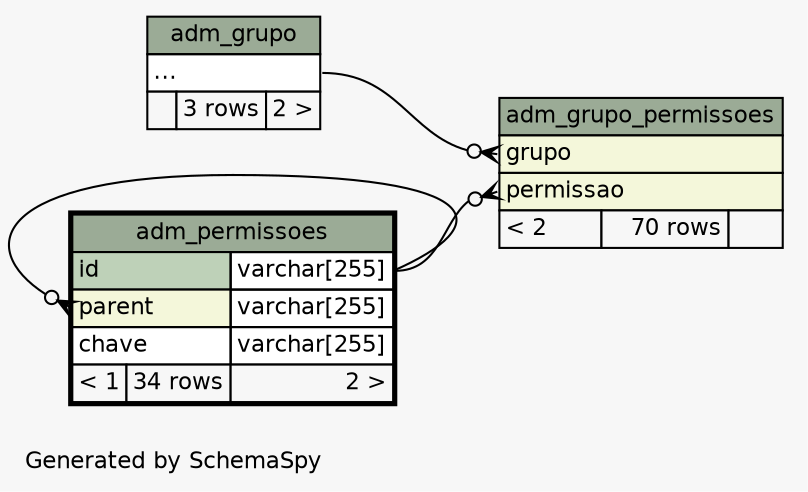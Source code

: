 // dot 2.38.0 on Windows 10 10.0
// SchemaSpy rev 590
digraph "twoDegreesRelationshipsDiagram" {
  graph [
    rankdir="RL"
    bgcolor="#f7f7f7"
    label="\nGenerated by SchemaSpy"
    labeljust="l"
    nodesep="0.18"
    ranksep="0.46"
    fontname="Helvetica"
    fontsize="11"
  ];
  node [
    fontname="Helvetica"
    fontsize="11"
    shape="plaintext"
  ];
  edge [
    arrowsize="0.8"
  ];
  "adm_grupo_permissoes":"grupo":w -> "adm_grupo":"elipses":e [arrowhead=none dir=back arrowtail=crowodot];
  "adm_grupo_permissoes":"permissao":w -> "adm_permissoes":"id.type":e [arrowhead=none dir=back arrowtail=crowodot];
  "adm_permissoes":"parent":w -> "adm_permissoes":"id.type":e [arrowhead=none dir=back arrowtail=crowodot];
  "adm_grupo" [
    label=<
    <TABLE BORDER="0" CELLBORDER="1" CELLSPACING="0" BGCOLOR="#ffffff">
      <TR><TD COLSPAN="3" BGCOLOR="#9bab96" ALIGN="CENTER">adm_grupo</TD></TR>
      <TR><TD PORT="elipses" COLSPAN="3" ALIGN="LEFT">...</TD></TR>
      <TR><TD ALIGN="LEFT" BGCOLOR="#f7f7f7">  </TD><TD ALIGN="RIGHT" BGCOLOR="#f7f7f7">3 rows</TD><TD ALIGN="RIGHT" BGCOLOR="#f7f7f7">2 &gt;</TD></TR>
    </TABLE>>
    URL="adm_grupo.html"
    tooltip="adm_grupo"
  ];
  "adm_grupo_permissoes" [
    label=<
    <TABLE BORDER="0" CELLBORDER="1" CELLSPACING="0" BGCOLOR="#ffffff">
      <TR><TD COLSPAN="3" BGCOLOR="#9bab96" ALIGN="CENTER">adm_grupo_permissoes</TD></TR>
      <TR><TD PORT="grupo" COLSPAN="3" BGCOLOR="#f4f7da" ALIGN="LEFT">grupo</TD></TR>
      <TR><TD PORT="permissao" COLSPAN="3" BGCOLOR="#f4f7da" ALIGN="LEFT">permissao</TD></TR>
      <TR><TD ALIGN="LEFT" BGCOLOR="#f7f7f7">&lt; 2</TD><TD ALIGN="RIGHT" BGCOLOR="#f7f7f7">70 rows</TD><TD ALIGN="RIGHT" BGCOLOR="#f7f7f7">  </TD></TR>
    </TABLE>>
    URL="adm_grupo_permissoes.html"
    tooltip="adm_grupo_permissoes"
  ];
  "adm_permissoes" [
    label=<
    <TABLE BORDER="2" CELLBORDER="1" CELLSPACING="0" BGCOLOR="#ffffff">
      <TR><TD COLSPAN="3" BGCOLOR="#9bab96" ALIGN="CENTER">adm_permissoes</TD></TR>
      <TR><TD PORT="id" COLSPAN="2" BGCOLOR="#bed1b8" ALIGN="LEFT">id</TD><TD PORT="id.type" ALIGN="LEFT">varchar[255]</TD></TR>
      <TR><TD PORT="parent" COLSPAN="2" BGCOLOR="#f4f7da" ALIGN="LEFT">parent</TD><TD PORT="parent.type" ALIGN="LEFT">varchar[255]</TD></TR>
      <TR><TD PORT="chave" COLSPAN="2" ALIGN="LEFT">chave</TD><TD PORT="chave.type" ALIGN="LEFT">varchar[255]</TD></TR>
      <TR><TD ALIGN="LEFT" BGCOLOR="#f7f7f7">&lt; 1</TD><TD ALIGN="RIGHT" BGCOLOR="#f7f7f7">34 rows</TD><TD ALIGN="RIGHT" BGCOLOR="#f7f7f7">2 &gt;</TD></TR>
    </TABLE>>
    URL="adm_permissoes.html"
    tooltip="adm_permissoes"
  ];
}
